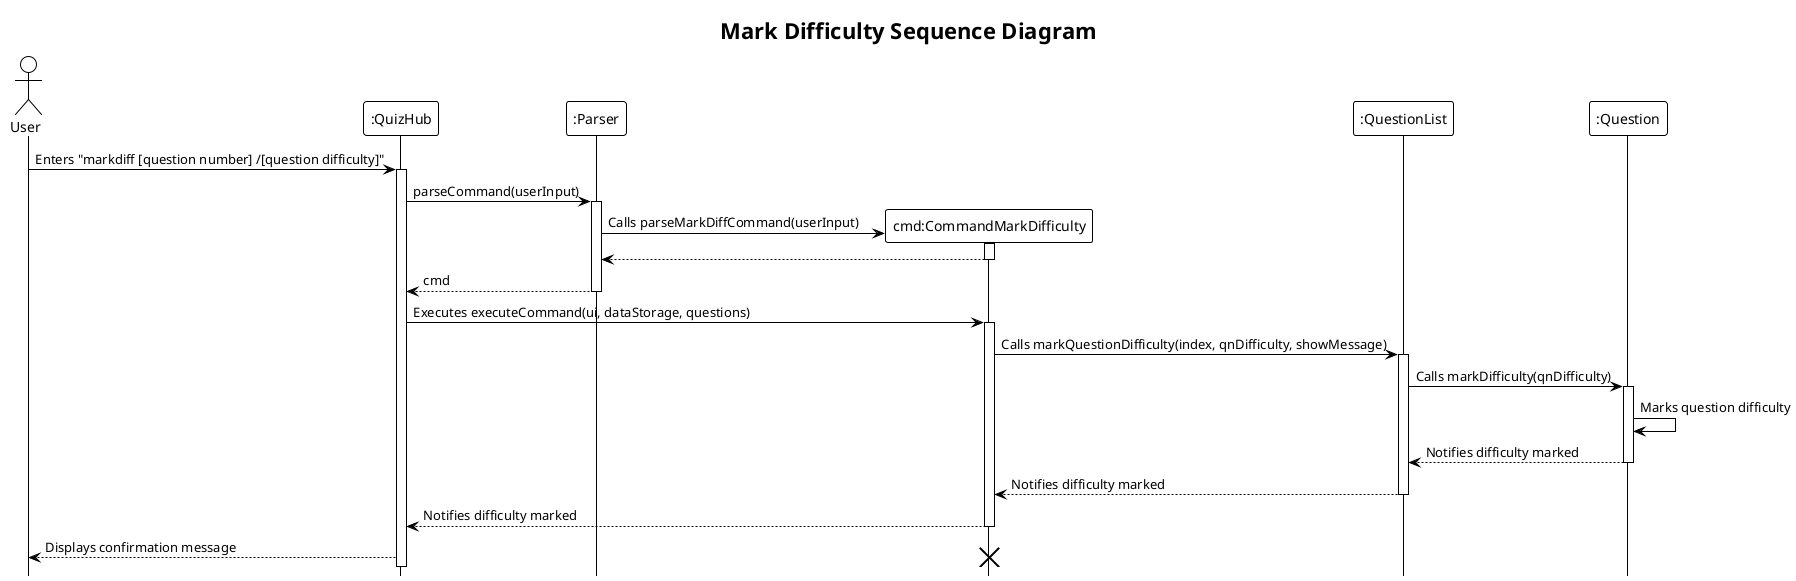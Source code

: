 @startuml
!theme plain
hide footbox
title Mark Difficulty Sequence Diagram

actor User
participant QuizHub as ":QuizHub"
participant Parser as ":Parser"
participant CommandMarkDifficulty as "cmd:CommandMarkDifficulty"
participant QuestionList as ":QuestionList"
participant Question as ":Question"

User -> QuizHub: Enters "markdiff [question number] /[question difficulty]"
activate QuizHub
QuizHub -> Parser : parseCommand(userInput)
activate Parser
create CommandMarkDifficulty
Parser -> CommandMarkDifficulty: Calls parseMarkDiffCommand(userInput)
activate CommandMarkDifficulty
CommandMarkDifficulty --> Parser
deactivate CommandMarkDifficulty
Parser --> QuizHub : cmd
deactivate Parser
QuizHub -> CommandMarkDifficulty: Executes executeCommand(ui, dataStorage, questions)
activate CommandMarkDifficulty
CommandMarkDifficulty -> QuestionList: Calls markQuestionDifficulty(index, qnDifficulty, showMessage)
activate QuestionList
QuestionList -> Question: Calls markDifficulty(qnDifficulty)
activate Question
Question -> Question: Marks question difficulty
Question --> QuestionList: Notifies difficulty marked
deactivate Question
QuestionList --> CommandMarkDifficulty: Notifies difficulty marked
deactivate QuestionList
CommandMarkDifficulty --> QuizHub: Notifies difficulty marked
deactivate CommandMarkDifficulty
QuizHub --> User: Displays confirmation message
destroy CommandMarkDifficulty

@enduml
